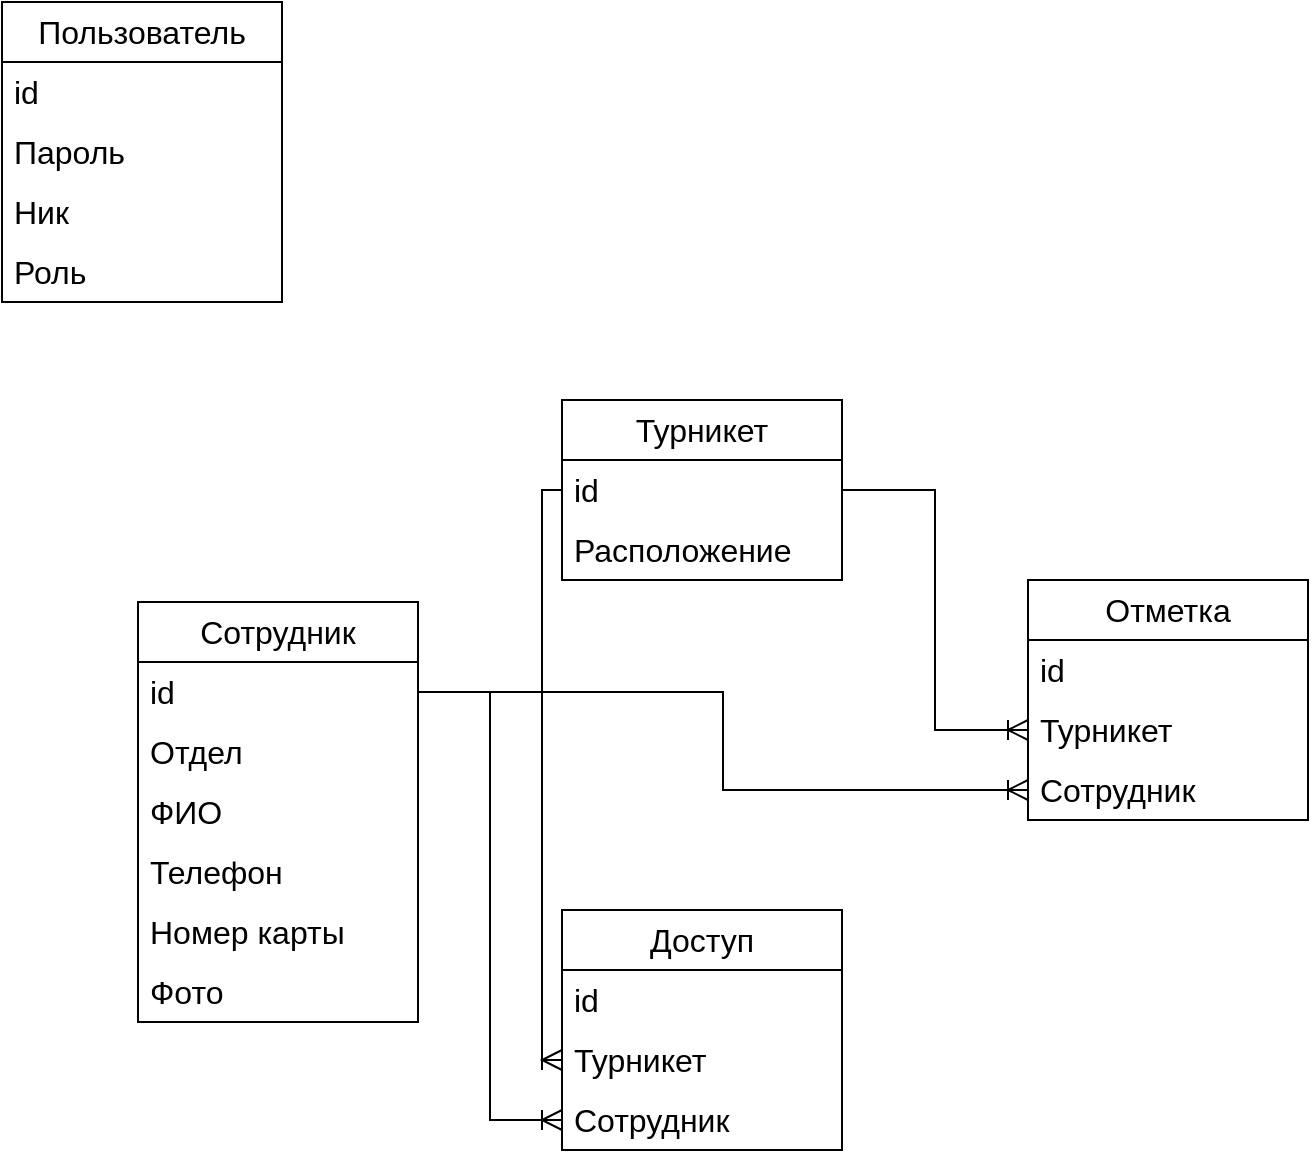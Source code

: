 <mxfile version="22.1.5" type="device">
  <diagram name="Страница — 1" id="6kF1sVZcaRBXWEaTiQq_">
    <mxGraphModel dx="1642" dy="1017" grid="0" gridSize="10" guides="1" tooltips="1" connect="1" arrows="1" fold="1" page="0" pageScale="1" pageWidth="827" pageHeight="1169" math="0" shadow="0">
      <root>
        <mxCell id="0" />
        <mxCell id="1" parent="0" />
        <mxCell id="bzR-6sSraMMt380hxN3C-1" value="Пользователь" style="swimlane;fontStyle=0;childLayout=stackLayout;horizontal=1;startSize=30;horizontalStack=0;resizeParent=1;resizeParentMax=0;resizeLast=0;collapsible=1;marginBottom=0;whiteSpace=wrap;html=1;fontSize=16;" vertex="1" parent="1">
          <mxGeometry x="-2" y="-83" width="140" height="150" as="geometry" />
        </mxCell>
        <mxCell id="bzR-6sSraMMt380hxN3C-2" value="id" style="text;strokeColor=none;fillColor=none;align=left;verticalAlign=middle;spacingLeft=4;spacingRight=4;overflow=hidden;points=[[0,0.5],[1,0.5]];portConstraint=eastwest;rotatable=0;whiteSpace=wrap;html=1;fontSize=16;" vertex="1" parent="bzR-6sSraMMt380hxN3C-1">
          <mxGeometry y="30" width="140" height="30" as="geometry" />
        </mxCell>
        <mxCell id="bzR-6sSraMMt380hxN3C-4" value="Пароль" style="text;strokeColor=none;fillColor=none;align=left;verticalAlign=middle;spacingLeft=4;spacingRight=4;overflow=hidden;points=[[0,0.5],[1,0.5]];portConstraint=eastwest;rotatable=0;whiteSpace=wrap;html=1;fontSize=16;" vertex="1" parent="bzR-6sSraMMt380hxN3C-1">
          <mxGeometry y="60" width="140" height="30" as="geometry" />
        </mxCell>
        <mxCell id="bzR-6sSraMMt380hxN3C-5" value="Ник" style="text;strokeColor=none;fillColor=none;align=left;verticalAlign=middle;spacingLeft=4;spacingRight=4;overflow=hidden;points=[[0,0.5],[1,0.5]];portConstraint=eastwest;rotatable=0;whiteSpace=wrap;html=1;fontSize=16;" vertex="1" parent="bzR-6sSraMMt380hxN3C-1">
          <mxGeometry y="90" width="140" height="30" as="geometry" />
        </mxCell>
        <mxCell id="bzR-6sSraMMt380hxN3C-6" value="Роль" style="text;strokeColor=none;fillColor=none;align=left;verticalAlign=middle;spacingLeft=4;spacingRight=4;overflow=hidden;points=[[0,0.5],[1,0.5]];portConstraint=eastwest;rotatable=0;whiteSpace=wrap;html=1;fontSize=16;" vertex="1" parent="bzR-6sSraMMt380hxN3C-1">
          <mxGeometry y="120" width="140" height="30" as="geometry" />
        </mxCell>
        <mxCell id="bzR-6sSraMMt380hxN3C-8" value="Сотрудник" style="swimlane;fontStyle=0;childLayout=stackLayout;horizontal=1;startSize=30;horizontalStack=0;resizeParent=1;resizeParentMax=0;resizeLast=0;collapsible=1;marginBottom=0;whiteSpace=wrap;html=1;fontSize=16;" vertex="1" parent="1">
          <mxGeometry x="66" y="217" width="140" height="210" as="geometry" />
        </mxCell>
        <mxCell id="bzR-6sSraMMt380hxN3C-9" value="id" style="text;strokeColor=none;fillColor=none;align=left;verticalAlign=middle;spacingLeft=4;spacingRight=4;overflow=hidden;points=[[0,0.5],[1,0.5]];portConstraint=eastwest;rotatable=0;whiteSpace=wrap;html=1;fontSize=16;" vertex="1" parent="bzR-6sSraMMt380hxN3C-8">
          <mxGeometry y="30" width="140" height="30" as="geometry" />
        </mxCell>
        <mxCell id="bzR-6sSraMMt380hxN3C-10" value="Отдел" style="text;strokeColor=none;fillColor=none;align=left;verticalAlign=middle;spacingLeft=4;spacingRight=4;overflow=hidden;points=[[0,0.5],[1,0.5]];portConstraint=eastwest;rotatable=0;whiteSpace=wrap;html=1;fontSize=16;" vertex="1" parent="bzR-6sSraMMt380hxN3C-8">
          <mxGeometry y="60" width="140" height="30" as="geometry" />
        </mxCell>
        <mxCell id="bzR-6sSraMMt380hxN3C-11" value="ФИО" style="text;strokeColor=none;fillColor=none;align=left;verticalAlign=middle;spacingLeft=4;spacingRight=4;overflow=hidden;points=[[0,0.5],[1,0.5]];portConstraint=eastwest;rotatable=0;whiteSpace=wrap;html=1;fontSize=16;" vertex="1" parent="bzR-6sSraMMt380hxN3C-8">
          <mxGeometry y="90" width="140" height="30" as="geometry" />
        </mxCell>
        <mxCell id="bzR-6sSraMMt380hxN3C-12" value="Телефон" style="text;strokeColor=none;fillColor=none;align=left;verticalAlign=middle;spacingLeft=4;spacingRight=4;overflow=hidden;points=[[0,0.5],[1,0.5]];portConstraint=eastwest;rotatable=0;whiteSpace=wrap;html=1;fontSize=16;" vertex="1" parent="bzR-6sSraMMt380hxN3C-8">
          <mxGeometry y="120" width="140" height="30" as="geometry" />
        </mxCell>
        <mxCell id="bzR-6sSraMMt380hxN3C-13" value="Номер карты" style="text;strokeColor=none;fillColor=none;align=left;verticalAlign=middle;spacingLeft=4;spacingRight=4;overflow=hidden;points=[[0,0.5],[1,0.5]];portConstraint=eastwest;rotatable=0;whiteSpace=wrap;html=1;fontSize=16;" vertex="1" parent="bzR-6sSraMMt380hxN3C-8">
          <mxGeometry y="150" width="140" height="30" as="geometry" />
        </mxCell>
        <mxCell id="bzR-6sSraMMt380hxN3C-14" value="Фото" style="text;strokeColor=none;fillColor=none;align=left;verticalAlign=middle;spacingLeft=4;spacingRight=4;overflow=hidden;points=[[0,0.5],[1,0.5]];portConstraint=eastwest;rotatable=0;whiteSpace=wrap;html=1;fontSize=16;" vertex="1" parent="bzR-6sSraMMt380hxN3C-8">
          <mxGeometry y="180" width="140" height="30" as="geometry" />
        </mxCell>
        <mxCell id="bzR-6sSraMMt380hxN3C-15" value="Турникет" style="swimlane;fontStyle=0;childLayout=stackLayout;horizontal=1;startSize=30;horizontalStack=0;resizeParent=1;resizeParentMax=0;resizeLast=0;collapsible=1;marginBottom=0;whiteSpace=wrap;html=1;fontSize=16;" vertex="1" parent="1">
          <mxGeometry x="278" y="116" width="140" height="90" as="geometry" />
        </mxCell>
        <mxCell id="bzR-6sSraMMt380hxN3C-16" value="id" style="text;strokeColor=none;fillColor=none;align=left;verticalAlign=middle;spacingLeft=4;spacingRight=4;overflow=hidden;points=[[0,0.5],[1,0.5]];portConstraint=eastwest;rotatable=0;whiteSpace=wrap;html=1;fontSize=16;" vertex="1" parent="bzR-6sSraMMt380hxN3C-15">
          <mxGeometry y="30" width="140" height="30" as="geometry" />
        </mxCell>
        <mxCell id="bzR-6sSraMMt380hxN3C-17" value="Расположение" style="text;strokeColor=none;fillColor=none;align=left;verticalAlign=middle;spacingLeft=4;spacingRight=4;overflow=hidden;points=[[0,0.5],[1,0.5]];portConstraint=eastwest;rotatable=0;whiteSpace=wrap;html=1;fontSize=16;" vertex="1" parent="bzR-6sSraMMt380hxN3C-15">
          <mxGeometry y="60" width="140" height="30" as="geometry" />
        </mxCell>
        <mxCell id="bzR-6sSraMMt380hxN3C-19" value="Доступ" style="swimlane;fontStyle=0;childLayout=stackLayout;horizontal=1;startSize=30;horizontalStack=0;resizeParent=1;resizeParentMax=0;resizeLast=0;collapsible=1;marginBottom=0;whiteSpace=wrap;html=1;fontSize=16;" vertex="1" parent="1">
          <mxGeometry x="278" y="371" width="140" height="120" as="geometry" />
        </mxCell>
        <mxCell id="bzR-6sSraMMt380hxN3C-20" value="id" style="text;strokeColor=none;fillColor=none;align=left;verticalAlign=middle;spacingLeft=4;spacingRight=4;overflow=hidden;points=[[0,0.5],[1,0.5]];portConstraint=eastwest;rotatable=0;whiteSpace=wrap;html=1;fontSize=16;" vertex="1" parent="bzR-6sSraMMt380hxN3C-19">
          <mxGeometry y="30" width="140" height="30" as="geometry" />
        </mxCell>
        <mxCell id="bzR-6sSraMMt380hxN3C-21" value="Турникет" style="text;strokeColor=none;fillColor=none;align=left;verticalAlign=middle;spacingLeft=4;spacingRight=4;overflow=hidden;points=[[0,0.5],[1,0.5]];portConstraint=eastwest;rotatable=0;whiteSpace=wrap;html=1;fontSize=16;" vertex="1" parent="bzR-6sSraMMt380hxN3C-19">
          <mxGeometry y="60" width="140" height="30" as="geometry" />
        </mxCell>
        <mxCell id="bzR-6sSraMMt380hxN3C-22" value="Сотрудник" style="text;strokeColor=none;fillColor=none;align=left;verticalAlign=middle;spacingLeft=4;spacingRight=4;overflow=hidden;points=[[0,0.5],[1,0.5]];portConstraint=eastwest;rotatable=0;whiteSpace=wrap;html=1;fontSize=16;" vertex="1" parent="bzR-6sSraMMt380hxN3C-19">
          <mxGeometry y="90" width="140" height="30" as="geometry" />
        </mxCell>
        <mxCell id="bzR-6sSraMMt380hxN3C-23" value="Отметка" style="swimlane;fontStyle=0;childLayout=stackLayout;horizontal=1;startSize=30;horizontalStack=0;resizeParent=1;resizeParentMax=0;resizeLast=0;collapsible=1;marginBottom=0;whiteSpace=wrap;html=1;fontSize=16;" vertex="1" parent="1">
          <mxGeometry x="511" y="206" width="140" height="120" as="geometry" />
        </mxCell>
        <mxCell id="bzR-6sSraMMt380hxN3C-24" value="id" style="text;strokeColor=none;fillColor=none;align=left;verticalAlign=middle;spacingLeft=4;spacingRight=4;overflow=hidden;points=[[0,0.5],[1,0.5]];portConstraint=eastwest;rotatable=0;whiteSpace=wrap;html=1;fontSize=16;" vertex="1" parent="bzR-6sSraMMt380hxN3C-23">
          <mxGeometry y="30" width="140" height="30" as="geometry" />
        </mxCell>
        <mxCell id="bzR-6sSraMMt380hxN3C-25" value="Турникет" style="text;strokeColor=none;fillColor=none;align=left;verticalAlign=middle;spacingLeft=4;spacingRight=4;overflow=hidden;points=[[0,0.5],[1,0.5]];portConstraint=eastwest;rotatable=0;whiteSpace=wrap;html=1;fontSize=16;" vertex="1" parent="bzR-6sSraMMt380hxN3C-23">
          <mxGeometry y="60" width="140" height="30" as="geometry" />
        </mxCell>
        <mxCell id="bzR-6sSraMMt380hxN3C-28" value="Сотрудник" style="text;strokeColor=none;fillColor=none;align=left;verticalAlign=middle;spacingLeft=4;spacingRight=4;overflow=hidden;points=[[0,0.5],[1,0.5]];portConstraint=eastwest;rotatable=0;whiteSpace=wrap;html=1;fontSize=16;" vertex="1" parent="bzR-6sSraMMt380hxN3C-23">
          <mxGeometry y="90" width="140" height="30" as="geometry" />
        </mxCell>
        <mxCell id="bzR-6sSraMMt380hxN3C-32" value="" style="edgeStyle=orthogonalEdgeStyle;fontSize=12;html=1;endArrow=ERoneToMany;rounded=0;startSize=8;endSize=8;" edge="1" parent="1" source="bzR-6sSraMMt380hxN3C-9" target="bzR-6sSraMMt380hxN3C-22">
          <mxGeometry width="100" height="100" relative="1" as="geometry">
            <mxPoint x="590" y="255" as="sourcePoint" />
            <mxPoint x="690" y="155" as="targetPoint" />
          </mxGeometry>
        </mxCell>
        <mxCell id="bzR-6sSraMMt380hxN3C-34" value="" style="edgeStyle=orthogonalEdgeStyle;fontSize=12;html=1;endArrow=ERoneToMany;rounded=0;startSize=8;endSize=8;entryX=0;entryY=0.5;entryDx=0;entryDy=0;" edge="1" parent="1" source="bzR-6sSraMMt380hxN3C-16" target="bzR-6sSraMMt380hxN3C-21">
          <mxGeometry width="100" height="100" relative="1" as="geometry">
            <mxPoint x="590" y="255" as="sourcePoint" />
            <mxPoint x="690" y="155" as="targetPoint" />
          </mxGeometry>
        </mxCell>
        <mxCell id="bzR-6sSraMMt380hxN3C-35" value="" style="edgeStyle=orthogonalEdgeStyle;fontSize=12;html=1;endArrow=ERoneToMany;rounded=0;startSize=8;endSize=8;" edge="1" parent="1" source="bzR-6sSraMMt380hxN3C-9" target="bzR-6sSraMMt380hxN3C-28">
          <mxGeometry width="100" height="100" relative="1" as="geometry">
            <mxPoint x="699" y="153" as="sourcePoint" />
            <mxPoint x="799" y="53" as="targetPoint" />
          </mxGeometry>
        </mxCell>
        <mxCell id="bzR-6sSraMMt380hxN3C-36" value="" style="edgeStyle=orthogonalEdgeStyle;fontSize=12;html=1;endArrow=ERoneToMany;rounded=0;startSize=8;endSize=8;entryX=0;entryY=0.5;entryDx=0;entryDy=0;" edge="1" parent="1" source="bzR-6sSraMMt380hxN3C-16" target="bzR-6sSraMMt380hxN3C-25">
          <mxGeometry width="100" height="100" relative="1" as="geometry">
            <mxPoint x="492" y="157" as="sourcePoint" />
            <mxPoint x="592" y="57" as="targetPoint" />
          </mxGeometry>
        </mxCell>
      </root>
    </mxGraphModel>
  </diagram>
</mxfile>
